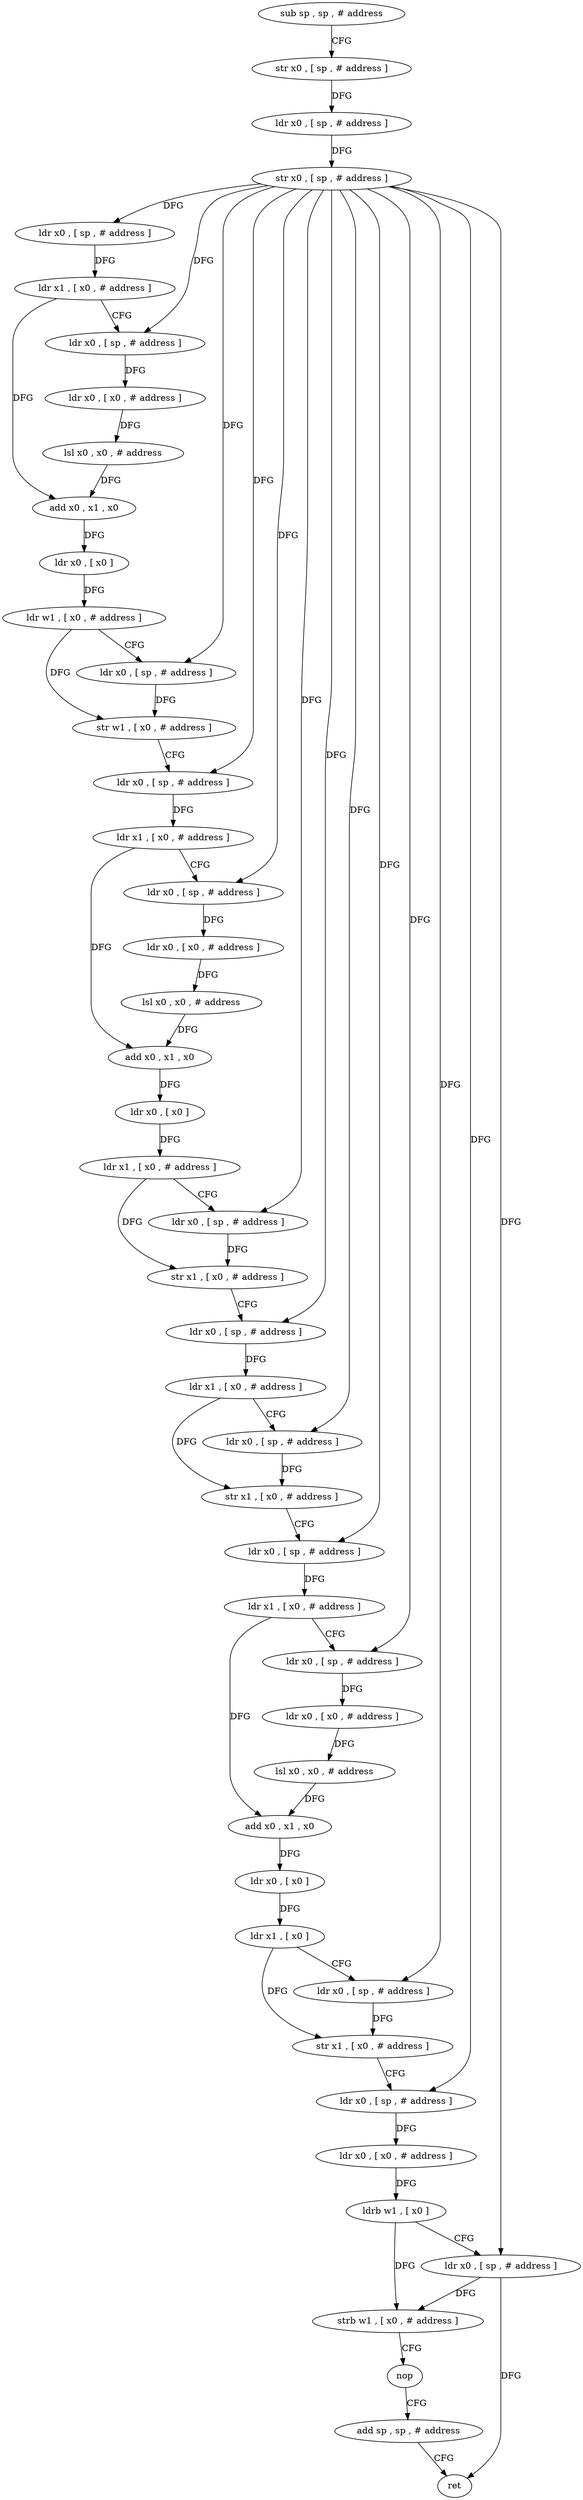 digraph "func" {
"147916" [label = "sub sp , sp , # address" ]
"147920" [label = "str x0 , [ sp , # address ]" ]
"147924" [label = "ldr x0 , [ sp , # address ]" ]
"147928" [label = "str x0 , [ sp , # address ]" ]
"147932" [label = "ldr x0 , [ sp , # address ]" ]
"147936" [label = "ldr x1 , [ x0 , # address ]" ]
"147940" [label = "ldr x0 , [ sp , # address ]" ]
"147944" [label = "ldr x0 , [ x0 , # address ]" ]
"147948" [label = "lsl x0 , x0 , # address" ]
"147952" [label = "add x0 , x1 , x0" ]
"147956" [label = "ldr x0 , [ x0 ]" ]
"147960" [label = "ldr w1 , [ x0 , # address ]" ]
"147964" [label = "ldr x0 , [ sp , # address ]" ]
"147968" [label = "str w1 , [ x0 , # address ]" ]
"147972" [label = "ldr x0 , [ sp , # address ]" ]
"147976" [label = "ldr x1 , [ x0 , # address ]" ]
"147980" [label = "ldr x0 , [ sp , # address ]" ]
"147984" [label = "ldr x0 , [ x0 , # address ]" ]
"147988" [label = "lsl x0 , x0 , # address" ]
"147992" [label = "add x0 , x1 , x0" ]
"147996" [label = "ldr x0 , [ x0 ]" ]
"148000" [label = "ldr x1 , [ x0 , # address ]" ]
"148004" [label = "ldr x0 , [ sp , # address ]" ]
"148008" [label = "str x1 , [ x0 , # address ]" ]
"148012" [label = "ldr x0 , [ sp , # address ]" ]
"148016" [label = "ldr x1 , [ x0 , # address ]" ]
"148020" [label = "ldr x0 , [ sp , # address ]" ]
"148024" [label = "str x1 , [ x0 , # address ]" ]
"148028" [label = "ldr x0 , [ sp , # address ]" ]
"148032" [label = "ldr x1 , [ x0 , # address ]" ]
"148036" [label = "ldr x0 , [ sp , # address ]" ]
"148040" [label = "ldr x0 , [ x0 , # address ]" ]
"148044" [label = "lsl x0 , x0 , # address" ]
"148048" [label = "add x0 , x1 , x0" ]
"148052" [label = "ldr x0 , [ x0 ]" ]
"148056" [label = "ldr x1 , [ x0 ]" ]
"148060" [label = "ldr x0 , [ sp , # address ]" ]
"148064" [label = "str x1 , [ x0 , # address ]" ]
"148068" [label = "ldr x0 , [ sp , # address ]" ]
"148072" [label = "ldr x0 , [ x0 , # address ]" ]
"148076" [label = "ldrb w1 , [ x0 ]" ]
"148080" [label = "ldr x0 , [ sp , # address ]" ]
"148084" [label = "strb w1 , [ x0 , # address ]" ]
"148088" [label = "nop" ]
"148092" [label = "add sp , sp , # address" ]
"148096" [label = "ret" ]
"147916" -> "147920" [ label = "CFG" ]
"147920" -> "147924" [ label = "DFG" ]
"147924" -> "147928" [ label = "DFG" ]
"147928" -> "147932" [ label = "DFG" ]
"147928" -> "147940" [ label = "DFG" ]
"147928" -> "147964" [ label = "DFG" ]
"147928" -> "147972" [ label = "DFG" ]
"147928" -> "147980" [ label = "DFG" ]
"147928" -> "148004" [ label = "DFG" ]
"147928" -> "148012" [ label = "DFG" ]
"147928" -> "148020" [ label = "DFG" ]
"147928" -> "148028" [ label = "DFG" ]
"147928" -> "148036" [ label = "DFG" ]
"147928" -> "148060" [ label = "DFG" ]
"147928" -> "148068" [ label = "DFG" ]
"147928" -> "148080" [ label = "DFG" ]
"147932" -> "147936" [ label = "DFG" ]
"147936" -> "147940" [ label = "CFG" ]
"147936" -> "147952" [ label = "DFG" ]
"147940" -> "147944" [ label = "DFG" ]
"147944" -> "147948" [ label = "DFG" ]
"147948" -> "147952" [ label = "DFG" ]
"147952" -> "147956" [ label = "DFG" ]
"147956" -> "147960" [ label = "DFG" ]
"147960" -> "147964" [ label = "CFG" ]
"147960" -> "147968" [ label = "DFG" ]
"147964" -> "147968" [ label = "DFG" ]
"147968" -> "147972" [ label = "CFG" ]
"147972" -> "147976" [ label = "DFG" ]
"147976" -> "147980" [ label = "CFG" ]
"147976" -> "147992" [ label = "DFG" ]
"147980" -> "147984" [ label = "DFG" ]
"147984" -> "147988" [ label = "DFG" ]
"147988" -> "147992" [ label = "DFG" ]
"147992" -> "147996" [ label = "DFG" ]
"147996" -> "148000" [ label = "DFG" ]
"148000" -> "148004" [ label = "CFG" ]
"148000" -> "148008" [ label = "DFG" ]
"148004" -> "148008" [ label = "DFG" ]
"148008" -> "148012" [ label = "CFG" ]
"148012" -> "148016" [ label = "DFG" ]
"148016" -> "148020" [ label = "CFG" ]
"148016" -> "148024" [ label = "DFG" ]
"148020" -> "148024" [ label = "DFG" ]
"148024" -> "148028" [ label = "CFG" ]
"148028" -> "148032" [ label = "DFG" ]
"148032" -> "148036" [ label = "CFG" ]
"148032" -> "148048" [ label = "DFG" ]
"148036" -> "148040" [ label = "DFG" ]
"148040" -> "148044" [ label = "DFG" ]
"148044" -> "148048" [ label = "DFG" ]
"148048" -> "148052" [ label = "DFG" ]
"148052" -> "148056" [ label = "DFG" ]
"148056" -> "148060" [ label = "CFG" ]
"148056" -> "148064" [ label = "DFG" ]
"148060" -> "148064" [ label = "DFG" ]
"148064" -> "148068" [ label = "CFG" ]
"148068" -> "148072" [ label = "DFG" ]
"148072" -> "148076" [ label = "DFG" ]
"148076" -> "148080" [ label = "CFG" ]
"148076" -> "148084" [ label = "DFG" ]
"148080" -> "148084" [ label = "DFG" ]
"148080" -> "148096" [ label = "DFG" ]
"148084" -> "148088" [ label = "CFG" ]
"148088" -> "148092" [ label = "CFG" ]
"148092" -> "148096" [ label = "CFG" ]
}
